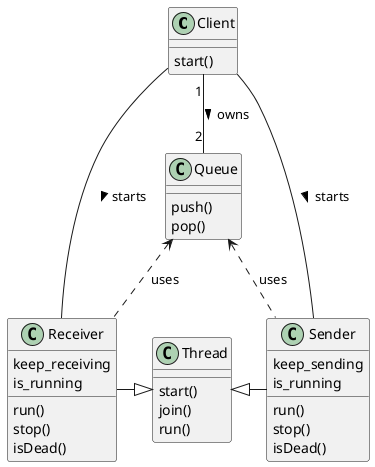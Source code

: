 @startuml
'https://plantuml.com/class-diagram

class Client {
    start()
}

class Sender {
    keep_sending
    is_running
    run()
    stop()
    isDead()
}

class Receiver {
    keep_receiving
    is_running
    run()
    stop()
    isDead()
}

class Thread {
    start()
    join()
    run()
}

class Queue {
    push()
    pop()
}

Thread <|- Sender
Receiver -|> Thread
Client -- Sender : > starts
Client -- Receiver : > starts
Client "1" -- "2" Queue : > owns
Queue <.. Sender : uses
Queue <.. Receiver : uses

@enduml